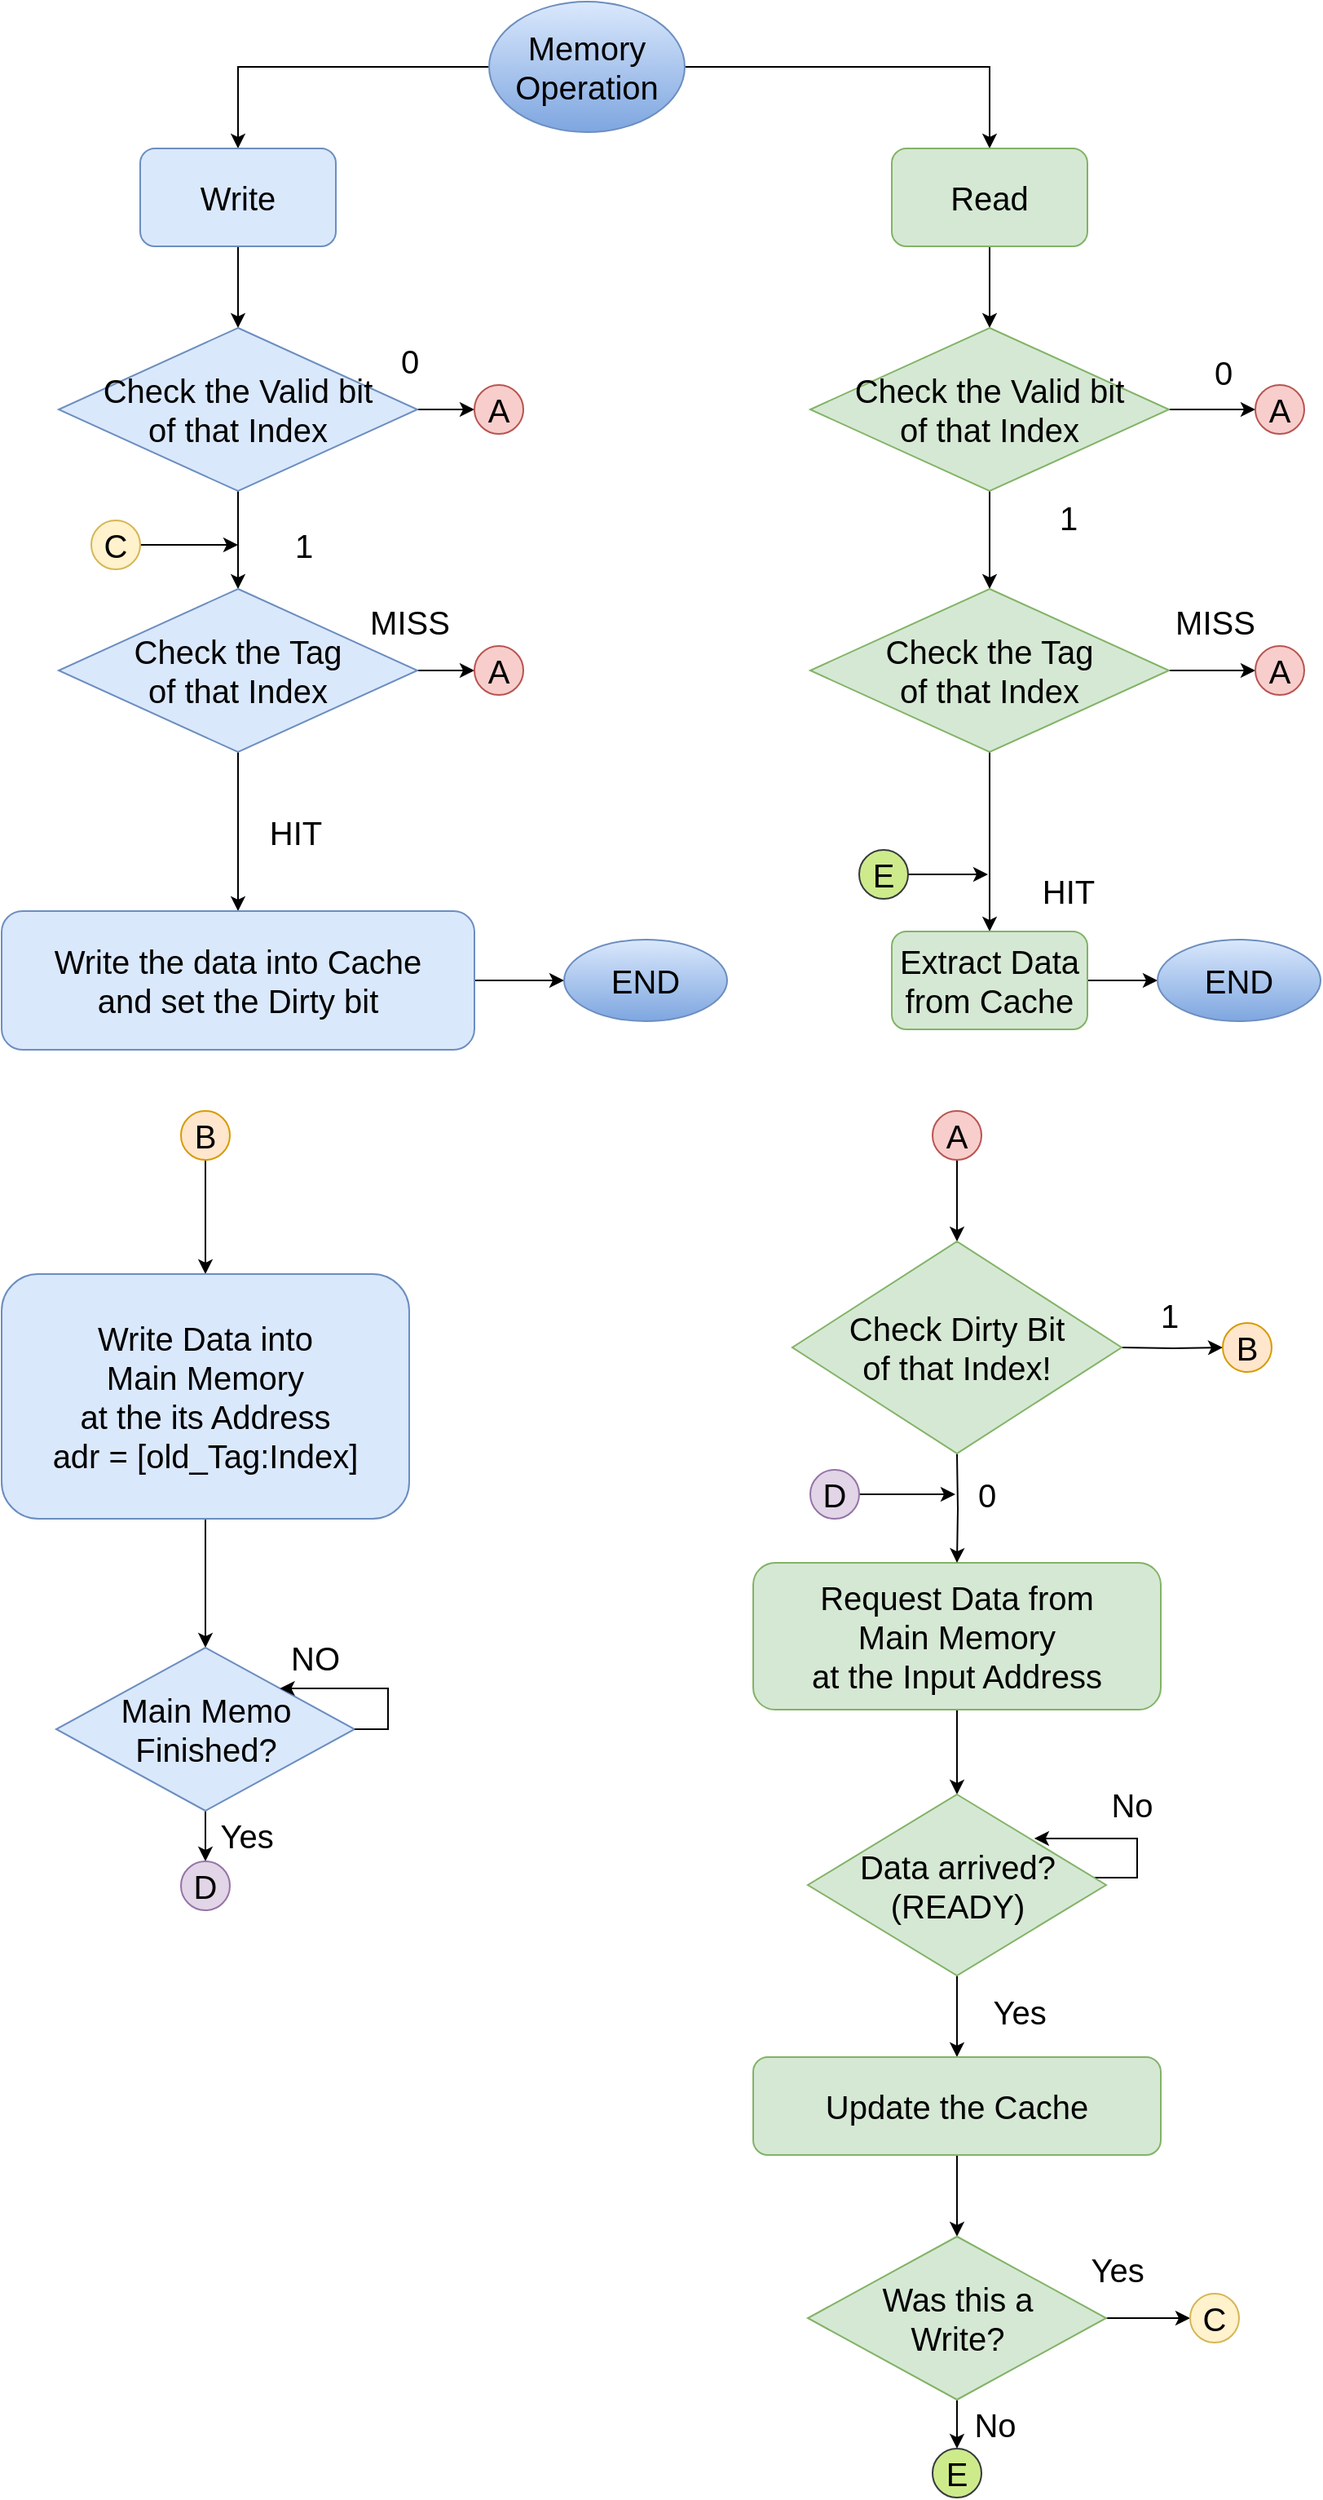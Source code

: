 <mxfile version="13.0.3" type="device"><diagram id="C5RBs43oDa-KdzZeNtuy" name="Page-1"><mxGraphModel dx="1730" dy="1012" grid="1" gridSize="10" guides="1" tooltips="1" connect="1" arrows="1" fold="1" page="1" pageScale="1" pageWidth="827" pageHeight="1169" math="0" shadow="0"><root><mxCell id="WIyWlLk6GJQsqaUBKTNV-0"/><mxCell id="WIyWlLk6GJQsqaUBKTNV-1" parent="WIyWlLk6GJQsqaUBKTNV-0"/><mxCell id="G8z-3NJhkVTaNbjO-My_-3" style="edgeStyle=orthogonalEdgeStyle;rounded=0;orthogonalLoop=1;jettySize=auto;html=1;fontSize=20;" parent="WIyWlLk6GJQsqaUBKTNV-1" source="G8z-3NJhkVTaNbjO-My_-0" target="G8z-3NJhkVTaNbjO-My_-1" edge="1"><mxGeometry relative="1" as="geometry"/></mxCell><mxCell id="G8z-3NJhkVTaNbjO-My_-4" style="edgeStyle=orthogonalEdgeStyle;rounded=0;orthogonalLoop=1;jettySize=auto;html=1;entryX=0.5;entryY=0;entryDx=0;entryDy=0;fontSize=20;" parent="WIyWlLk6GJQsqaUBKTNV-1" source="G8z-3NJhkVTaNbjO-My_-0" target="G8z-3NJhkVTaNbjO-My_-2" edge="1"><mxGeometry relative="1" as="geometry"/></mxCell><mxCell id="G8z-3NJhkVTaNbjO-My_-0" value="Memory&lt;br style=&quot;font-size: 20px;&quot;&gt;Operation" style="ellipse;whiteSpace=wrap;html=1;fontSize=20;gradientColor=#7ea6e0;fillColor=#dae8fc;strokeColor=#6c8ebf;" parent="WIyWlLk6GJQsqaUBKTNV-1" vertex="1"><mxGeometry x="354" y="60" width="120" height="80" as="geometry"/></mxCell><mxCell id="SdolloFG4at_WMy905UA-17" value="" style="edgeStyle=orthogonalEdgeStyle;rounded=0;orthogonalLoop=1;jettySize=auto;html=1;fontSize=20;" edge="1" parent="WIyWlLk6GJQsqaUBKTNV-1" source="G8z-3NJhkVTaNbjO-My_-1" target="SdolloFG4at_WMy905UA-14"><mxGeometry relative="1" as="geometry"/></mxCell><mxCell id="G8z-3NJhkVTaNbjO-My_-1" value="Write" style="rounded=1;whiteSpace=wrap;html=1;fontSize=20;fillColor=#dae8fc;strokeColor=#6c8ebf;" parent="WIyWlLk6GJQsqaUBKTNV-1" vertex="1"><mxGeometry x="140" y="150" width="120" height="60" as="geometry"/></mxCell><mxCell id="G8z-3NJhkVTaNbjO-My_-6" value="" style="edgeStyle=orthogonalEdgeStyle;rounded=0;orthogonalLoop=1;jettySize=auto;html=1;fontSize=20;" parent="WIyWlLk6GJQsqaUBKTNV-1" source="G8z-3NJhkVTaNbjO-My_-2" target="G8z-3NJhkVTaNbjO-My_-5" edge="1"><mxGeometry relative="1" as="geometry"/></mxCell><mxCell id="G8z-3NJhkVTaNbjO-My_-2" value="Read" style="rounded=1;whiteSpace=wrap;html=1;fontSize=20;fillColor=#d5e8d4;strokeColor=#82b366;" parent="WIyWlLk6GJQsqaUBKTNV-1" vertex="1"><mxGeometry x="601" y="150" width="120" height="60" as="geometry"/></mxCell><mxCell id="G8z-3NJhkVTaNbjO-My_-8" value="" style="edgeStyle=orthogonalEdgeStyle;rounded=0;orthogonalLoop=1;jettySize=auto;html=1;fontSize=20;" parent="WIyWlLk6GJQsqaUBKTNV-1" source="G8z-3NJhkVTaNbjO-My_-5" target="G8z-3NJhkVTaNbjO-My_-7" edge="1"><mxGeometry relative="1" as="geometry"/></mxCell><mxCell id="G8z-3NJhkVTaNbjO-My_-20" style="edgeStyle=orthogonalEdgeStyle;rounded=0;orthogonalLoop=1;jettySize=auto;html=1;entryX=0;entryY=0.5;entryDx=0;entryDy=0;fontSize=20;" parent="WIyWlLk6GJQsqaUBKTNV-1" source="G8z-3NJhkVTaNbjO-My_-5" target="G8z-3NJhkVTaNbjO-My_-15" edge="1"><mxGeometry relative="1" as="geometry"/></mxCell><mxCell id="G8z-3NJhkVTaNbjO-My_-5" value="Check the Valid bit&lt;br style=&quot;font-size: 20px;&quot;&gt;of that Index" style="rhombus;whiteSpace=wrap;html=1;fontSize=20;fillColor=#d5e8d4;strokeColor=#82b366;" parent="WIyWlLk6GJQsqaUBKTNV-1" vertex="1"><mxGeometry x="551" y="260" width="220" height="100" as="geometry"/></mxCell><mxCell id="G8z-3NJhkVTaNbjO-My_-25" style="edgeStyle=orthogonalEdgeStyle;rounded=0;orthogonalLoop=1;jettySize=auto;html=1;entryX=0;entryY=0.5;entryDx=0;entryDy=0;fontSize=20;" parent="WIyWlLk6GJQsqaUBKTNV-1" source="G8z-3NJhkVTaNbjO-My_-7" target="G8z-3NJhkVTaNbjO-My_-24" edge="1"><mxGeometry relative="1" as="geometry"/></mxCell><mxCell id="G8z-3NJhkVTaNbjO-My_-31" style="edgeStyle=orthogonalEdgeStyle;rounded=0;orthogonalLoop=1;jettySize=auto;html=1;entryX=0.5;entryY=0;entryDx=0;entryDy=0;fontSize=20;" parent="WIyWlLk6GJQsqaUBKTNV-1" source="G8z-3NJhkVTaNbjO-My_-7" target="G8z-3NJhkVTaNbjO-My_-13" edge="1"><mxGeometry relative="1" as="geometry"/></mxCell><mxCell id="G8z-3NJhkVTaNbjO-My_-7" value="Check the Tag&lt;br style=&quot;font-size: 20px;&quot;&gt;of that Index" style="rhombus;whiteSpace=wrap;html=1;fontSize=20;fillColor=#d5e8d4;strokeColor=#82b366;" parent="WIyWlLk6GJQsqaUBKTNV-1" vertex="1"><mxGeometry x="551" y="420" width="220" height="100" as="geometry"/></mxCell><mxCell id="G8z-3NJhkVTaNbjO-My_-9" value="1" style="text;html=1;align=center;verticalAlign=middle;resizable=0;points=[];autosize=1;fontSize=20;" parent="WIyWlLk6GJQsqaUBKTNV-1" vertex="1"><mxGeometry x="694" y="361" width="30" height="30" as="geometry"/></mxCell><mxCell id="G8z-3NJhkVTaNbjO-My_-12" value="HIT" style="text;html=1;align=center;verticalAlign=middle;resizable=0;points=[];autosize=1;fontSize=20;" parent="WIyWlLk6GJQsqaUBKTNV-1" vertex="1"><mxGeometry x="684" y="590" width="50" height="30" as="geometry"/></mxCell><mxCell id="G8z-3NJhkVTaNbjO-My_-34" value="" style="edgeStyle=orthogonalEdgeStyle;rounded=0;orthogonalLoop=1;jettySize=auto;html=1;fontSize=20;" parent="WIyWlLk6GJQsqaUBKTNV-1" source="G8z-3NJhkVTaNbjO-My_-13" target="G8z-3NJhkVTaNbjO-My_-33" edge="1"><mxGeometry relative="1" as="geometry"/></mxCell><mxCell id="G8z-3NJhkVTaNbjO-My_-13" value="Extract Data&lt;br style=&quot;font-size: 20px;&quot;&gt;from Cache" style="rounded=1;whiteSpace=wrap;html=1;fontSize=20;fillColor=#d5e8d4;strokeColor=#82b366;" parent="WIyWlLk6GJQsqaUBKTNV-1" vertex="1"><mxGeometry x="601" y="630" width="120" height="60" as="geometry"/></mxCell><mxCell id="G8z-3NJhkVTaNbjO-My_-15" value="A" style="ellipse;whiteSpace=wrap;html=1;aspect=fixed;fontSize=20;fillColor=#f8cecc;strokeColor=#b85450;" parent="WIyWlLk6GJQsqaUBKTNV-1" vertex="1"><mxGeometry x="824" y="295" width="30" height="30" as="geometry"/></mxCell><mxCell id="G8z-3NJhkVTaNbjO-My_-22" value="0" style="text;html=1;align=center;verticalAlign=middle;resizable=0;points=[];autosize=1;fontSize=20;" parent="WIyWlLk6GJQsqaUBKTNV-1" vertex="1"><mxGeometry x="789" y="272" width="30" height="30" as="geometry"/></mxCell><mxCell id="G8z-3NJhkVTaNbjO-My_-24" value="A" style="ellipse;whiteSpace=wrap;html=1;aspect=fixed;fontSize=20;fillColor=#f8cecc;strokeColor=#b85450;" parent="WIyWlLk6GJQsqaUBKTNV-1" vertex="1"><mxGeometry x="824" y="455" width="30" height="30" as="geometry"/></mxCell><mxCell id="G8z-3NJhkVTaNbjO-My_-28" value="MISS" style="text;html=1;align=center;verticalAlign=middle;resizable=0;points=[];autosize=1;fontSize=20;" parent="WIyWlLk6GJQsqaUBKTNV-1" vertex="1"><mxGeometry x="769" y="425" width="60" height="30" as="geometry"/></mxCell><mxCell id="SdolloFG4at_WMy905UA-7" value="" style="edgeStyle=orthogonalEdgeStyle;rounded=0;orthogonalLoop=1;jettySize=auto;html=1;fontSize=20;" edge="1" parent="WIyWlLk6GJQsqaUBKTNV-1" source="G8z-3NJhkVTaNbjO-My_-32"><mxGeometry relative="1" as="geometry"><mxPoint x="641" y="820" as="targetPoint"/></mxGeometry></mxCell><mxCell id="G8z-3NJhkVTaNbjO-My_-32" value="A" style="ellipse;whiteSpace=wrap;html=1;aspect=fixed;fontSize=20;fillColor=#f8cecc;strokeColor=#b85450;" parent="WIyWlLk6GJQsqaUBKTNV-1" vertex="1"><mxGeometry x="626" y="740" width="30" height="30" as="geometry"/></mxCell><mxCell id="G8z-3NJhkVTaNbjO-My_-33" value="END" style="ellipse;whiteSpace=wrap;html=1;fontSize=20;gradientColor=#7ea6e0;fillColor=#dae8fc;strokeColor=#6c8ebf;" parent="WIyWlLk6GJQsqaUBKTNV-1" vertex="1"><mxGeometry x="764" y="635" width="100" height="50" as="geometry"/></mxCell><mxCell id="G8z-3NJhkVTaNbjO-My_-39" value="" style="edgeStyle=orthogonalEdgeStyle;rounded=0;orthogonalLoop=1;jettySize=auto;html=1;fontSize=20;" parent="WIyWlLk6GJQsqaUBKTNV-1" source="G8z-3NJhkVTaNbjO-My_-35" target="G8z-3NJhkVTaNbjO-My_-38" edge="1"><mxGeometry relative="1" as="geometry"/></mxCell><mxCell id="G8z-3NJhkVTaNbjO-My_-35" value="Request Data from&lt;br style=&quot;font-size: 20px;&quot;&gt;Main Memory&lt;br style=&quot;font-size: 20px;&quot;&gt;at the Input Address" style="rounded=1;whiteSpace=wrap;html=1;fontSize=20;fillColor=#d5e8d4;strokeColor=#82b366;" parent="WIyWlLk6GJQsqaUBKTNV-1" vertex="1"><mxGeometry x="516" y="1017" width="250" height="90" as="geometry"/></mxCell><mxCell id="G8z-3NJhkVTaNbjO-My_-40" style="edgeStyle=orthogonalEdgeStyle;rounded=0;orthogonalLoop=1;jettySize=auto;html=1;fontSize=20;entryX=0.759;entryY=0.243;entryDx=0;entryDy=0;entryPerimeter=0;" parent="WIyWlLk6GJQsqaUBKTNV-1" source="G8z-3NJhkVTaNbjO-My_-38" target="G8z-3NJhkVTaNbjO-My_-38" edge="1"><mxGeometry relative="1" as="geometry"><mxPoint x="532.5" y="1170" as="targetPoint"/><Array as="points"><mxPoint x="639.5" y="1210"/><mxPoint x="751.5" y="1210"/><mxPoint x="751.5" y="1184"/></Array></mxGeometry></mxCell><mxCell id="SdolloFG4at_WMy905UA-12" value="" style="edgeStyle=orthogonalEdgeStyle;rounded=0;orthogonalLoop=1;jettySize=auto;html=1;fontSize=20;" edge="1" parent="WIyWlLk6GJQsqaUBKTNV-1" source="G8z-3NJhkVTaNbjO-My_-38" target="G8z-3NJhkVTaNbjO-My_-44"><mxGeometry relative="1" as="geometry"/></mxCell><mxCell id="G8z-3NJhkVTaNbjO-My_-38" value="Data arrived?&lt;br&gt;(READY)" style="rhombus;whiteSpace=wrap;html=1;fontSize=20;fillColor=#d5e8d4;strokeColor=#82b366;" parent="WIyWlLk6GJQsqaUBKTNV-1" vertex="1"><mxGeometry x="549.5" y="1159" width="183" height="111" as="geometry"/></mxCell><mxCell id="G8z-3NJhkVTaNbjO-My_-41" value="No" style="text;html=1;align=center;verticalAlign=middle;resizable=0;points=[];autosize=1;fontSize=20;" parent="WIyWlLk6GJQsqaUBKTNV-1" vertex="1"><mxGeometry x="727.5" y="1150" width="40" height="30" as="geometry"/></mxCell><mxCell id="SdolloFG4at_WMy905UA-29" value="" style="edgeStyle=orthogonalEdgeStyle;rounded=0;orthogonalLoop=1;jettySize=auto;html=1;fontSize=20;" edge="1" parent="WIyWlLk6GJQsqaUBKTNV-1" source="G8z-3NJhkVTaNbjO-My_-44" target="SdolloFG4at_WMy905UA-28"><mxGeometry relative="1" as="geometry"/></mxCell><mxCell id="G8z-3NJhkVTaNbjO-My_-44" value="Update the Cache" style="rounded=1;whiteSpace=wrap;html=1;fontSize=20;fillColor=#d5e8d4;strokeColor=#82b366;" parent="WIyWlLk6GJQsqaUBKTNV-1" vertex="1"><mxGeometry x="516" y="1320" width="250" height="60" as="geometry"/></mxCell><mxCell id="SdolloFG4at_WMy905UA-5" value="" style="edgeStyle=orthogonalEdgeStyle;rounded=0;orthogonalLoop=1;jettySize=auto;html=1;fontSize=20;" edge="1" parent="WIyWlLk6GJQsqaUBKTNV-1" target="SdolloFG4at_WMy905UA-4"><mxGeometry relative="1" as="geometry"><mxPoint x="742" y="885" as="sourcePoint"/></mxGeometry></mxCell><mxCell id="SdolloFG4at_WMy905UA-9" value="" style="edgeStyle=orthogonalEdgeStyle;rounded=0;orthogonalLoop=1;jettySize=auto;html=1;fontSize=20;" edge="1" parent="WIyWlLk6GJQsqaUBKTNV-1" target="G8z-3NJhkVTaNbjO-My_-35"><mxGeometry relative="1" as="geometry"><mxPoint x="641" y="950" as="sourcePoint"/></mxGeometry></mxCell><mxCell id="SdolloFG4at_WMy905UA-0" value="Check Dirty Bit&lt;br&gt;of that Index!" style="rhombus;whiteSpace=wrap;html=1;fontSize=20;fillColor=#d5e8d4;strokeColor=#82b366;" vertex="1" parent="WIyWlLk6GJQsqaUBKTNV-1"><mxGeometry x="540" y="820" width="202" height="130" as="geometry"/></mxCell><mxCell id="SdolloFG4at_WMy905UA-3" value="0" style="text;html=1;align=center;verticalAlign=middle;resizable=0;points=[];autosize=1;fontSize=20;" vertex="1" parent="WIyWlLk6GJQsqaUBKTNV-1"><mxGeometry x="644" y="960" width="30" height="30" as="geometry"/></mxCell><mxCell id="SdolloFG4at_WMy905UA-4" value="B" style="ellipse;whiteSpace=wrap;html=1;aspect=fixed;fontSize=20;fillColor=#ffe6cc;strokeColor=#d79b00;" vertex="1" parent="WIyWlLk6GJQsqaUBKTNV-1"><mxGeometry x="804" y="870" width="30" height="30" as="geometry"/></mxCell><mxCell id="SdolloFG4at_WMy905UA-6" value="1" style="text;html=1;align=center;verticalAlign=middle;resizable=0;points=[];autosize=1;fontSize=20;" vertex="1" parent="WIyWlLk6GJQsqaUBKTNV-1"><mxGeometry x="756" y="850" width="30" height="30" as="geometry"/></mxCell><mxCell id="SdolloFG4at_WMy905UA-18" value="" style="edgeStyle=orthogonalEdgeStyle;rounded=0;orthogonalLoop=1;jettySize=auto;html=1;fontSize=20;" edge="1" parent="WIyWlLk6GJQsqaUBKTNV-1" source="SdolloFG4at_WMy905UA-14" target="SdolloFG4at_WMy905UA-15"><mxGeometry relative="1" as="geometry"/></mxCell><mxCell id="SdolloFG4at_WMy905UA-23" style="edgeStyle=orthogonalEdgeStyle;rounded=0;orthogonalLoop=1;jettySize=auto;html=1;entryX=0;entryY=0.5;entryDx=0;entryDy=0;fontSize=20;" edge="1" parent="WIyWlLk6GJQsqaUBKTNV-1" source="SdolloFG4at_WMy905UA-14" target="SdolloFG4at_WMy905UA-20"><mxGeometry relative="1" as="geometry"/></mxCell><mxCell id="SdolloFG4at_WMy905UA-14" value="Check the Valid bit&lt;br style=&quot;font-size: 20px&quot;&gt;of that Index" style="rhombus;whiteSpace=wrap;html=1;fontSize=20;fillColor=#dae8fc;strokeColor=#6c8ebf;" vertex="1" parent="WIyWlLk6GJQsqaUBKTNV-1"><mxGeometry x="90" y="260" width="220" height="100" as="geometry"/></mxCell><mxCell id="SdolloFG4at_WMy905UA-19" value="" style="edgeStyle=orthogonalEdgeStyle;rounded=0;orthogonalLoop=1;jettySize=auto;html=1;fontSize=20;" edge="1" parent="WIyWlLk6GJQsqaUBKTNV-1" source="SdolloFG4at_WMy905UA-15" target="SdolloFG4at_WMy905UA-16"><mxGeometry relative="1" as="geometry"/></mxCell><mxCell id="SdolloFG4at_WMy905UA-39" style="edgeStyle=orthogonalEdgeStyle;rounded=0;orthogonalLoop=1;jettySize=auto;html=1;entryX=0;entryY=0.5;entryDx=0;entryDy=0;fontSize=20;" edge="1" parent="WIyWlLk6GJQsqaUBKTNV-1" source="SdolloFG4at_WMy905UA-15" target="SdolloFG4at_WMy905UA-38"><mxGeometry relative="1" as="geometry"/></mxCell><mxCell id="SdolloFG4at_WMy905UA-15" value="Check the Tag&lt;br style=&quot;font-size: 20px;&quot;&gt;of that Index" style="rhombus;whiteSpace=wrap;html=1;fontSize=20;fillColor=#dae8fc;strokeColor=#6c8ebf;" vertex="1" parent="WIyWlLk6GJQsqaUBKTNV-1"><mxGeometry x="90" y="420" width="220" height="100" as="geometry"/></mxCell><mxCell id="SdolloFG4at_WMy905UA-48" value="" style="edgeStyle=orthogonalEdgeStyle;rounded=0;orthogonalLoop=1;jettySize=auto;html=1;fontSize=20;" edge="1" parent="WIyWlLk6GJQsqaUBKTNV-1" source="SdolloFG4at_WMy905UA-16" target="SdolloFG4at_WMy905UA-47"><mxGeometry relative="1" as="geometry"/></mxCell><mxCell id="SdolloFG4at_WMy905UA-16" value="Write the data into Cache&lt;br&gt;and set the Dirty bit" style="rounded=1;whiteSpace=wrap;html=1;fontSize=20;fillColor=#dae8fc;strokeColor=#6c8ebf;" vertex="1" parent="WIyWlLk6GJQsqaUBKTNV-1"><mxGeometry x="55" y="617.5" width="290" height="85" as="geometry"/></mxCell><mxCell id="SdolloFG4at_WMy905UA-20" value="A" style="ellipse;whiteSpace=wrap;html=1;aspect=fixed;fontSize=20;fillColor=#f8cecc;strokeColor=#b85450;" vertex="1" parent="WIyWlLk6GJQsqaUBKTNV-1"><mxGeometry x="345" y="295" width="30" height="30" as="geometry"/></mxCell><mxCell id="SdolloFG4at_WMy905UA-24" value="1" style="text;html=1;align=center;verticalAlign=middle;resizable=0;points=[];autosize=1;fontSize=20;" vertex="1" parent="WIyWlLk6GJQsqaUBKTNV-1"><mxGeometry x="225" y="378" width="30" height="30" as="geometry"/></mxCell><mxCell id="SdolloFG4at_WMy905UA-26" value="0" style="text;html=1;align=center;verticalAlign=middle;resizable=0;points=[];autosize=1;fontSize=20;" vertex="1" parent="WIyWlLk6GJQsqaUBKTNV-1"><mxGeometry x="290" y="265" width="30" height="30" as="geometry"/></mxCell><mxCell id="SdolloFG4at_WMy905UA-27" value="Yes" style="text;html=1;align=center;verticalAlign=middle;resizable=0;points=[];autosize=1;fontSize=20;" vertex="1" parent="WIyWlLk6GJQsqaUBKTNV-1"><mxGeometry x="654" y="1277" width="50" height="30" as="geometry"/></mxCell><mxCell id="SdolloFG4at_WMy905UA-35" style="edgeStyle=orthogonalEdgeStyle;rounded=0;orthogonalLoop=1;jettySize=auto;html=1;entryX=0;entryY=0.5;entryDx=0;entryDy=0;fontSize=20;" edge="1" parent="WIyWlLk6GJQsqaUBKTNV-1" source="SdolloFG4at_WMy905UA-28" target="SdolloFG4at_WMy905UA-32"><mxGeometry relative="1" as="geometry"/></mxCell><mxCell id="SdolloFG4at_WMy905UA-69" style="edgeStyle=orthogonalEdgeStyle;rounded=0;orthogonalLoop=1;jettySize=auto;html=1;entryX=0.5;entryY=0;entryDx=0;entryDy=0;fontSize=20;" edge="1" parent="WIyWlLk6GJQsqaUBKTNV-1" source="SdolloFG4at_WMy905UA-28" target="SdolloFG4at_WMy905UA-68"><mxGeometry relative="1" as="geometry"/></mxCell><mxCell id="SdolloFG4at_WMy905UA-28" value="Was this a&lt;br&gt;Write?" style="rhombus;whiteSpace=wrap;html=1;fontSize=20;fillColor=#d5e8d4;strokeColor=#82b366;" vertex="1" parent="WIyWlLk6GJQsqaUBKTNV-1"><mxGeometry x="549.5" y="1430" width="183" height="100" as="geometry"/></mxCell><mxCell id="SdolloFG4at_WMy905UA-31" value="No" style="text;html=1;align=center;verticalAlign=middle;resizable=0;points=[];autosize=1;fontSize=20;" vertex="1" parent="WIyWlLk6GJQsqaUBKTNV-1"><mxGeometry x="644" y="1530" width="40" height="30" as="geometry"/></mxCell><mxCell id="SdolloFG4at_WMy905UA-32" value="C" style="ellipse;whiteSpace=wrap;html=1;aspect=fixed;fontSize=20;fillColor=#fff2cc;strokeColor=#d6b656;" vertex="1" parent="WIyWlLk6GJQsqaUBKTNV-1"><mxGeometry x="784" y="1465" width="30" height="30" as="geometry"/></mxCell><mxCell id="SdolloFG4at_WMy905UA-37" style="edgeStyle=orthogonalEdgeStyle;rounded=0;orthogonalLoop=1;jettySize=auto;html=1;fontSize=20;" edge="1" parent="WIyWlLk6GJQsqaUBKTNV-1" source="SdolloFG4at_WMy905UA-36"><mxGeometry relative="1" as="geometry"><mxPoint x="200" y="393" as="targetPoint"/></mxGeometry></mxCell><mxCell id="SdolloFG4at_WMy905UA-36" value="C" style="ellipse;whiteSpace=wrap;html=1;aspect=fixed;fontSize=20;fillColor=#fff2cc;strokeColor=#d6b656;" vertex="1" parent="WIyWlLk6GJQsqaUBKTNV-1"><mxGeometry x="110" y="378" width="30" height="30" as="geometry"/></mxCell><mxCell id="SdolloFG4at_WMy905UA-38" value="A" style="ellipse;whiteSpace=wrap;html=1;aspect=fixed;fontSize=20;fillColor=#f8cecc;strokeColor=#b85450;" vertex="1" parent="WIyWlLk6GJQsqaUBKTNV-1"><mxGeometry x="345" y="455" width="30" height="30" as="geometry"/></mxCell><mxCell id="SdolloFG4at_WMy905UA-42" value="HIT" style="text;html=1;align=center;verticalAlign=middle;resizable=0;points=[];autosize=1;fontSize=20;" vertex="1" parent="WIyWlLk6GJQsqaUBKTNV-1"><mxGeometry x="210" y="554" width="50" height="30" as="geometry"/></mxCell><mxCell id="SdolloFG4at_WMy905UA-43" value="MISS" style="text;html=1;align=center;verticalAlign=middle;resizable=0;points=[];autosize=1;fontSize=20;" vertex="1" parent="WIyWlLk6GJQsqaUBKTNV-1"><mxGeometry x="275" y="425" width="60" height="30" as="geometry"/></mxCell><mxCell id="SdolloFG4at_WMy905UA-47" value="END" style="ellipse;whiteSpace=wrap;html=1;fontSize=20;gradientColor=#7ea6e0;fillColor=#dae8fc;strokeColor=#6c8ebf;" vertex="1" parent="WIyWlLk6GJQsqaUBKTNV-1"><mxGeometry x="400" y="635" width="100" height="50" as="geometry"/></mxCell><mxCell id="SdolloFG4at_WMy905UA-53" value="" style="edgeStyle=orthogonalEdgeStyle;rounded=0;orthogonalLoop=1;jettySize=auto;html=1;fontSize=20;" edge="1" parent="WIyWlLk6GJQsqaUBKTNV-1" source="SdolloFG4at_WMy905UA-49" target="SdolloFG4at_WMy905UA-51"><mxGeometry relative="1" as="geometry"/></mxCell><mxCell id="SdolloFG4at_WMy905UA-49" value="B" style="ellipse;whiteSpace=wrap;html=1;aspect=fixed;fontSize=20;fillColor=#ffe6cc;strokeColor=#d79b00;" vertex="1" parent="WIyWlLk6GJQsqaUBKTNV-1"><mxGeometry x="165" y="740" width="30" height="30" as="geometry"/></mxCell><mxCell id="SdolloFG4at_WMy905UA-72" style="edgeStyle=orthogonalEdgeStyle;rounded=0;orthogonalLoop=1;jettySize=auto;html=1;entryX=0.5;entryY=0;entryDx=0;entryDy=0;fontSize=20;" edge="1" parent="WIyWlLk6GJQsqaUBKTNV-1" source="SdolloFG4at_WMy905UA-51" target="SdolloFG4at_WMy905UA-54"><mxGeometry relative="1" as="geometry"/></mxCell><mxCell id="SdolloFG4at_WMy905UA-51" value="Write Data into&lt;br&gt;Main Memory&lt;br&gt;at the its Address&lt;br&gt;adr = [old_Tag:Index]" style="rounded=1;whiteSpace=wrap;html=1;fontSize=20;fillColor=#dae8fc;strokeColor=#6c8ebf;" vertex="1" parent="WIyWlLk6GJQsqaUBKTNV-1"><mxGeometry x="55" y="840" width="250" height="150" as="geometry"/></mxCell><mxCell id="SdolloFG4at_WMy905UA-75" style="edgeStyle=orthogonalEdgeStyle;rounded=0;orthogonalLoop=1;jettySize=auto;html=1;entryX=0.5;entryY=0;entryDx=0;entryDy=0;fontSize=20;" edge="1" parent="WIyWlLk6GJQsqaUBKTNV-1" source="SdolloFG4at_WMy905UA-54" target="SdolloFG4at_WMy905UA-61"><mxGeometry relative="1" as="geometry"/></mxCell><mxCell id="SdolloFG4at_WMy905UA-54" value="Main Memo&lt;br&gt;Finished?" style="rhombus;whiteSpace=wrap;html=1;fontSize=20;fillColor=#dae8fc;strokeColor=#6c8ebf;" vertex="1" parent="WIyWlLk6GJQsqaUBKTNV-1"><mxGeometry x="88.5" y="1069" width="183" height="100" as="geometry"/></mxCell><mxCell id="SdolloFG4at_WMy905UA-59" value="NO" style="text;html=1;align=center;verticalAlign=middle;resizable=0;points=[];autosize=1;fontSize=20;" vertex="1" parent="WIyWlLk6GJQsqaUBKTNV-1"><mxGeometry x="221.5" y="1060" width="50" height="30" as="geometry"/></mxCell><mxCell id="SdolloFG4at_WMy905UA-60" value="Yes" style="text;html=1;align=center;verticalAlign=middle;resizable=0;points=[];autosize=1;fontSize=20;" vertex="1" parent="WIyWlLk6GJQsqaUBKTNV-1"><mxGeometry x="180" y="1169" width="50" height="30" as="geometry"/></mxCell><mxCell id="SdolloFG4at_WMy905UA-61" value="D" style="ellipse;whiteSpace=wrap;html=1;aspect=fixed;fontSize=20;fillColor=#e1d5e7;strokeColor=#9673a6;" vertex="1" parent="WIyWlLk6GJQsqaUBKTNV-1"><mxGeometry x="165" y="1200" width="30" height="30" as="geometry"/></mxCell><mxCell id="SdolloFG4at_WMy905UA-64" style="edgeStyle=orthogonalEdgeStyle;rounded=0;orthogonalLoop=1;jettySize=auto;html=1;fontSize=20;" edge="1" parent="WIyWlLk6GJQsqaUBKTNV-1" source="SdolloFG4at_WMy905UA-62"><mxGeometry relative="1" as="geometry"><mxPoint x="640" y="975" as="targetPoint"/></mxGeometry></mxCell><mxCell id="SdolloFG4at_WMy905UA-62" value="D" style="ellipse;whiteSpace=wrap;html=1;aspect=fixed;fontSize=20;fillColor=#e1d5e7;strokeColor=#9673a6;" vertex="1" parent="WIyWlLk6GJQsqaUBKTNV-1"><mxGeometry x="551" y="960" width="30" height="30" as="geometry"/></mxCell><mxCell id="SdolloFG4at_WMy905UA-65" value="Yes" style="text;html=1;align=center;verticalAlign=middle;resizable=0;points=[];autosize=1;fontSize=20;" vertex="1" parent="WIyWlLk6GJQsqaUBKTNV-1"><mxGeometry x="714" y="1435" width="50" height="30" as="geometry"/></mxCell><mxCell id="SdolloFG4at_WMy905UA-68" value="E" style="ellipse;whiteSpace=wrap;html=1;aspect=fixed;fontSize=20;fillColor=#cdeb8b;strokeColor=#36393d;" vertex="1" parent="WIyWlLk6GJQsqaUBKTNV-1"><mxGeometry x="626" y="1560" width="30" height="30" as="geometry"/></mxCell><mxCell id="SdolloFG4at_WMy905UA-71" style="edgeStyle=orthogonalEdgeStyle;rounded=0;orthogonalLoop=1;jettySize=auto;html=1;fontSize=20;" edge="1" parent="WIyWlLk6GJQsqaUBKTNV-1" source="SdolloFG4at_WMy905UA-70"><mxGeometry relative="1" as="geometry"><mxPoint x="660" y="595" as="targetPoint"/></mxGeometry></mxCell><mxCell id="SdolloFG4at_WMy905UA-70" value="E" style="ellipse;whiteSpace=wrap;html=1;aspect=fixed;fontSize=20;fillColor=#cdeb8b;strokeColor=#36393d;" vertex="1" parent="WIyWlLk6GJQsqaUBKTNV-1"><mxGeometry x="581" y="580" width="30" height="30" as="geometry"/></mxCell><mxCell id="SdolloFG4at_WMy905UA-74" style="edgeStyle=orthogonalEdgeStyle;rounded=0;orthogonalLoop=1;jettySize=auto;html=1;entryX=1;entryY=0;entryDx=0;entryDy=0;fontSize=20;" edge="1" parent="WIyWlLk6GJQsqaUBKTNV-1" source="SdolloFG4at_WMy905UA-54" target="SdolloFG4at_WMy905UA-54"><mxGeometry relative="1" as="geometry"><Array as="points"><mxPoint x="292" y="1119"/><mxPoint x="292" y="1094"/></Array></mxGeometry></mxCell></root></mxGraphModel></diagram></mxfile>